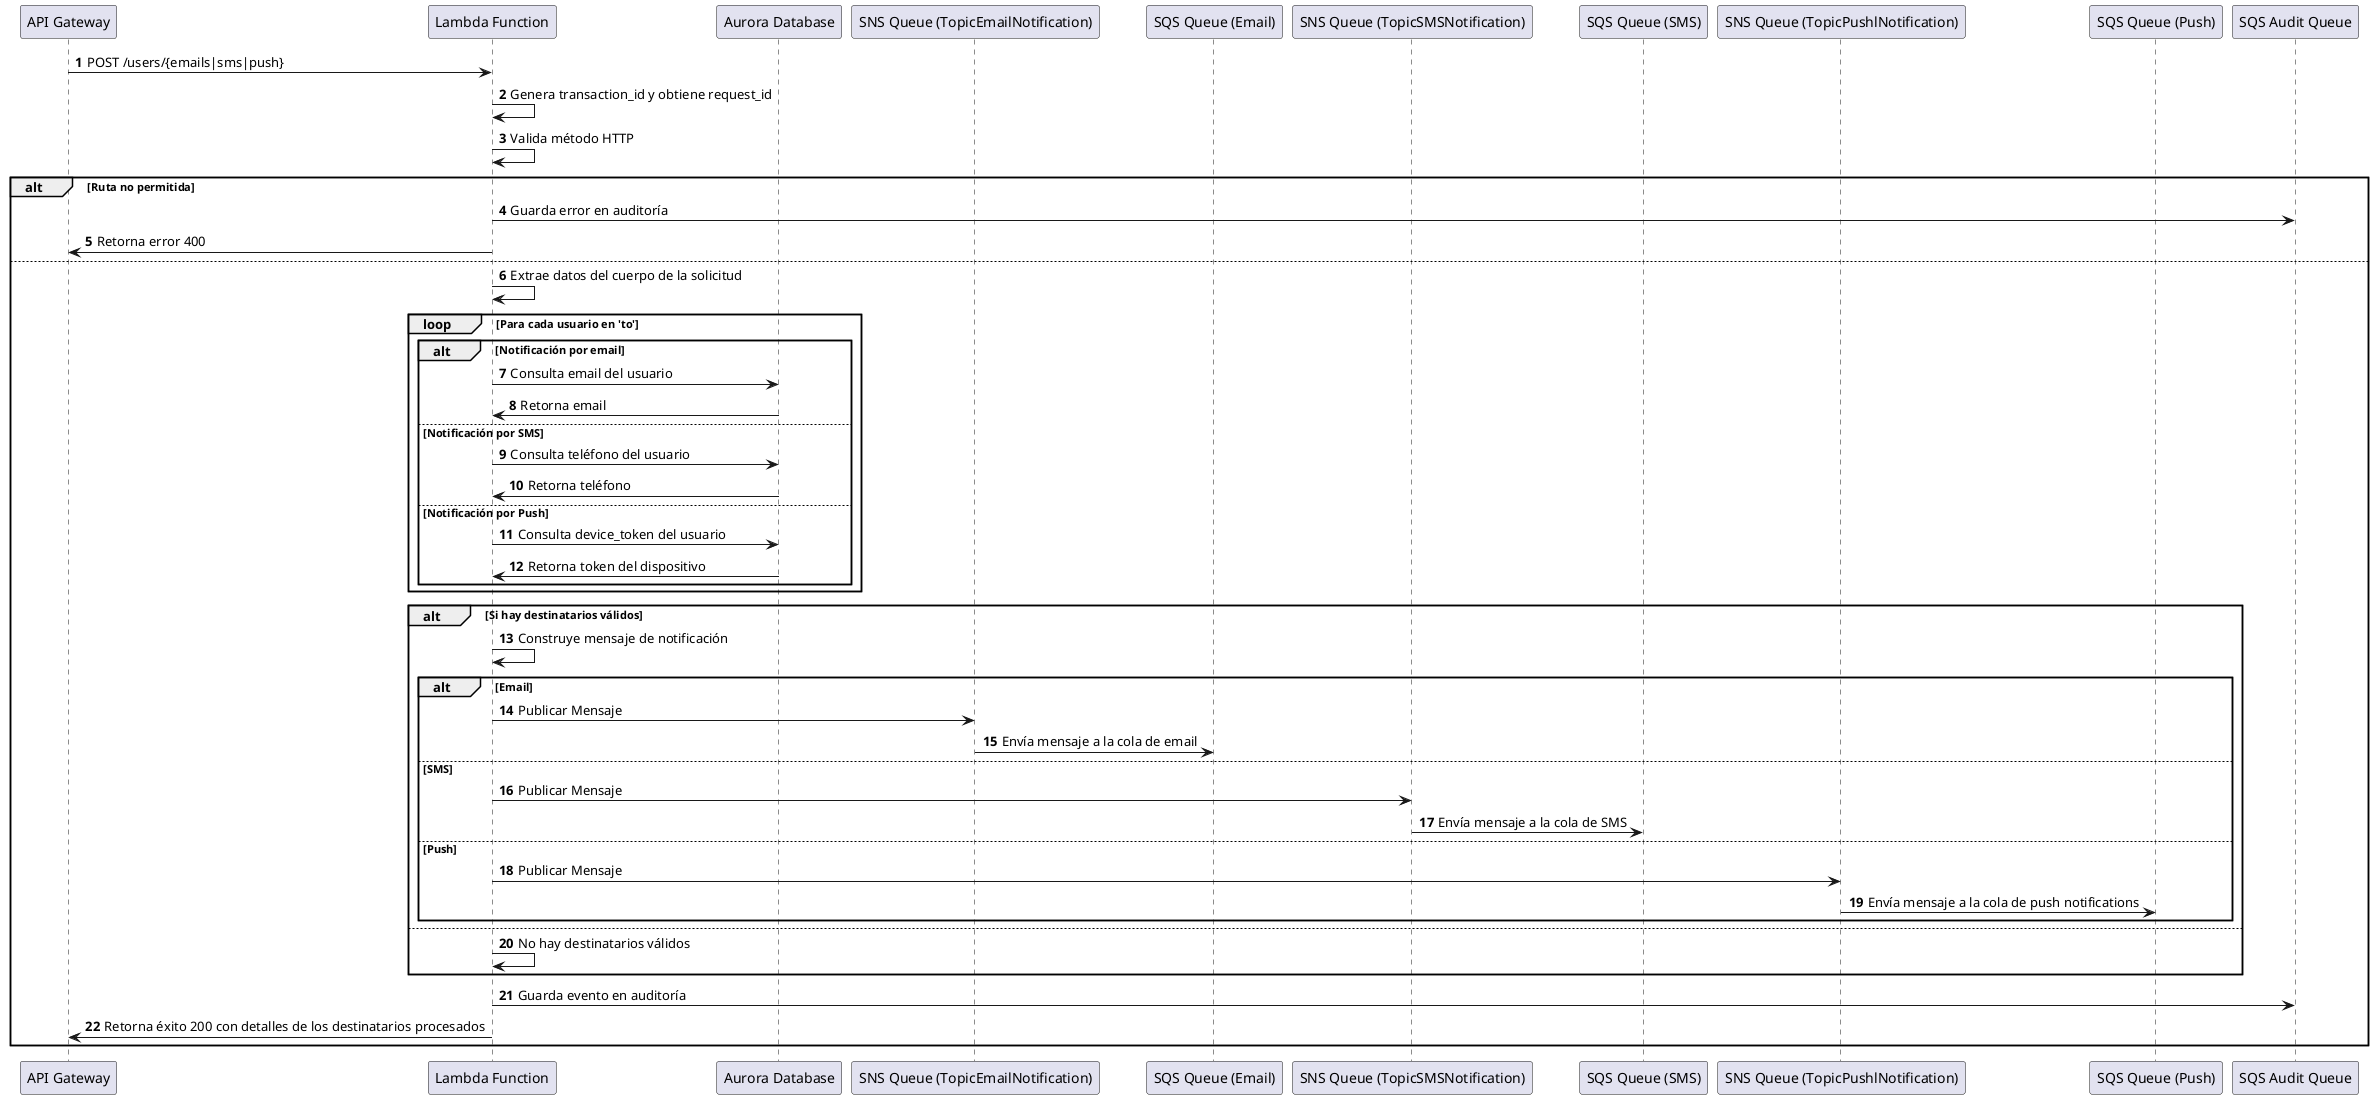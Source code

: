 @startuml
autonumber

participant "API Gateway" as API
participant "Lambda Function" as Lambda
participant "Aurora Database" as Aurora
participant "SNS Queue (TopicEmailNotification)" as SNS_Email
participant "SQS Queue (Email)" as SQS_Email
participant "SNS Queue (TopicSMSNotification)" as SNS_SMS
participant "SQS Queue (SMS)" as SQS_SMS
participant "SNS Queue (TopicPushlNotification)" as SNS_Push
participant "SQS Queue (Push)" as SQS_Push
participant "SQS Audit Queue" as SQS_Audit

API -> Lambda: POST /users/{emails|sms|push}
Lambda -> Lambda: Genera transaction_id y obtiene request_id
Lambda -> Lambda: Valida método HTTP

alt Ruta no permitida
    Lambda -> SQS_Audit: Guarda error en auditoría
    Lambda -> API: Retorna error 400
else
    Lambda -> Lambda: Extrae datos del cuerpo de la solicitud
    loop Para cada usuario en 'to'
        alt Notificación por email
            Lambda -> Aurora: Consulta email del usuario
            Aurora -> Lambda: Retorna email
        else Notificación por SMS
            Lambda -> Aurora: Consulta teléfono del usuario
            Aurora -> Lambda: Retorna teléfono
        else Notificación por Push
            Lambda -> Aurora: Consulta device_token del usuario
            Aurora -> Lambda: Retorna token del dispositivo
        end
    end

    alt Si hay destinatarios válidos
        Lambda -> Lambda: Construye mensaje de notificación
        alt Email
            Lambda -> SNS_Email: Publicar Mensaje
            SNS_Email -> SQS_Email: Envía mensaje a la cola de email
        else SMS
            Lambda -> SNS_SMS: Publicar Mensaje
            SNS_SMS -> SQS_SMS: Envía mensaje a la cola de SMS
        else Push
            Lambda -> SNS_Push: Publicar Mensaje
            SNS_Push -> SQS_Push: Envía mensaje a la cola de push notifications
        end
    else
        Lambda -> Lambda: No hay destinatarios válidos
    end

    Lambda -> SQS_Audit: Guarda evento en auditoría
    Lambda -> API: Retorna éxito 200 con detalles de los destinatarios procesados
end

@enduml